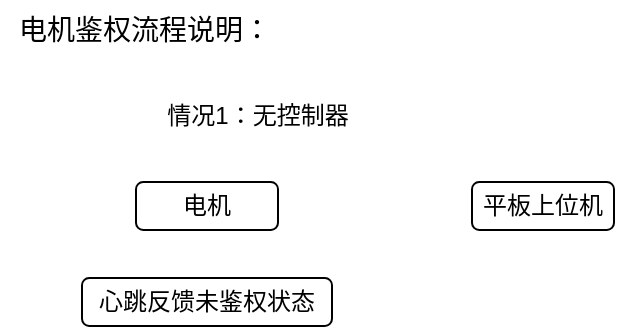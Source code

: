 <mxfile version="28.0.7">
  <diagram name="第 1 页" id="s4od_FzOuv7aOw8bwn2n">
    <mxGraphModel dx="984" dy="525" grid="0" gridSize="10" guides="1" tooltips="1" connect="1" arrows="1" fold="1" page="1" pageScale="1" pageWidth="3300" pageHeight="4681" math="0" shadow="0">
      <root>
        <mxCell id="0" />
        <mxCell id="1" parent="0" />
        <mxCell id="PUeNJCWsjdZGmU5D6TeH-1" value="电机鉴权流程说明：" style="text;html=1;align=center;verticalAlign=middle;resizable=0;points=[];autosize=1;strokeColor=none;fillColor=none;strokeWidth=1;fontSize=14;" vertex="1" parent="1">
          <mxGeometry x="48" y="42" width="144" height="29" as="geometry" />
        </mxCell>
        <mxCell id="PUeNJCWsjdZGmU5D6TeH-3" value="情况1：无控制器" style="text;html=1;align=center;verticalAlign=middle;whiteSpace=wrap;rounded=0;" vertex="1" parent="1">
          <mxGeometry x="116" y="85" width="122" height="30" as="geometry" />
        </mxCell>
        <mxCell id="PUeNJCWsjdZGmU5D6TeH-4" value="电机" style="rounded=1;whiteSpace=wrap;html=1;" vertex="1" parent="1">
          <mxGeometry x="116" y="133" width="71" height="24" as="geometry" />
        </mxCell>
        <mxCell id="PUeNJCWsjdZGmU5D6TeH-6" value="心跳反馈未鉴权状态" style="rounded=1;whiteSpace=wrap;html=1;" vertex="1" parent="1">
          <mxGeometry x="89" y="181" width="125" height="24" as="geometry" />
        </mxCell>
        <mxCell id="PUeNJCWsjdZGmU5D6TeH-7" value="平板上位机" style="rounded=1;whiteSpace=wrap;html=1;" vertex="1" parent="1">
          <mxGeometry x="284" y="133" width="71" height="24" as="geometry" />
        </mxCell>
      </root>
    </mxGraphModel>
  </diagram>
</mxfile>
